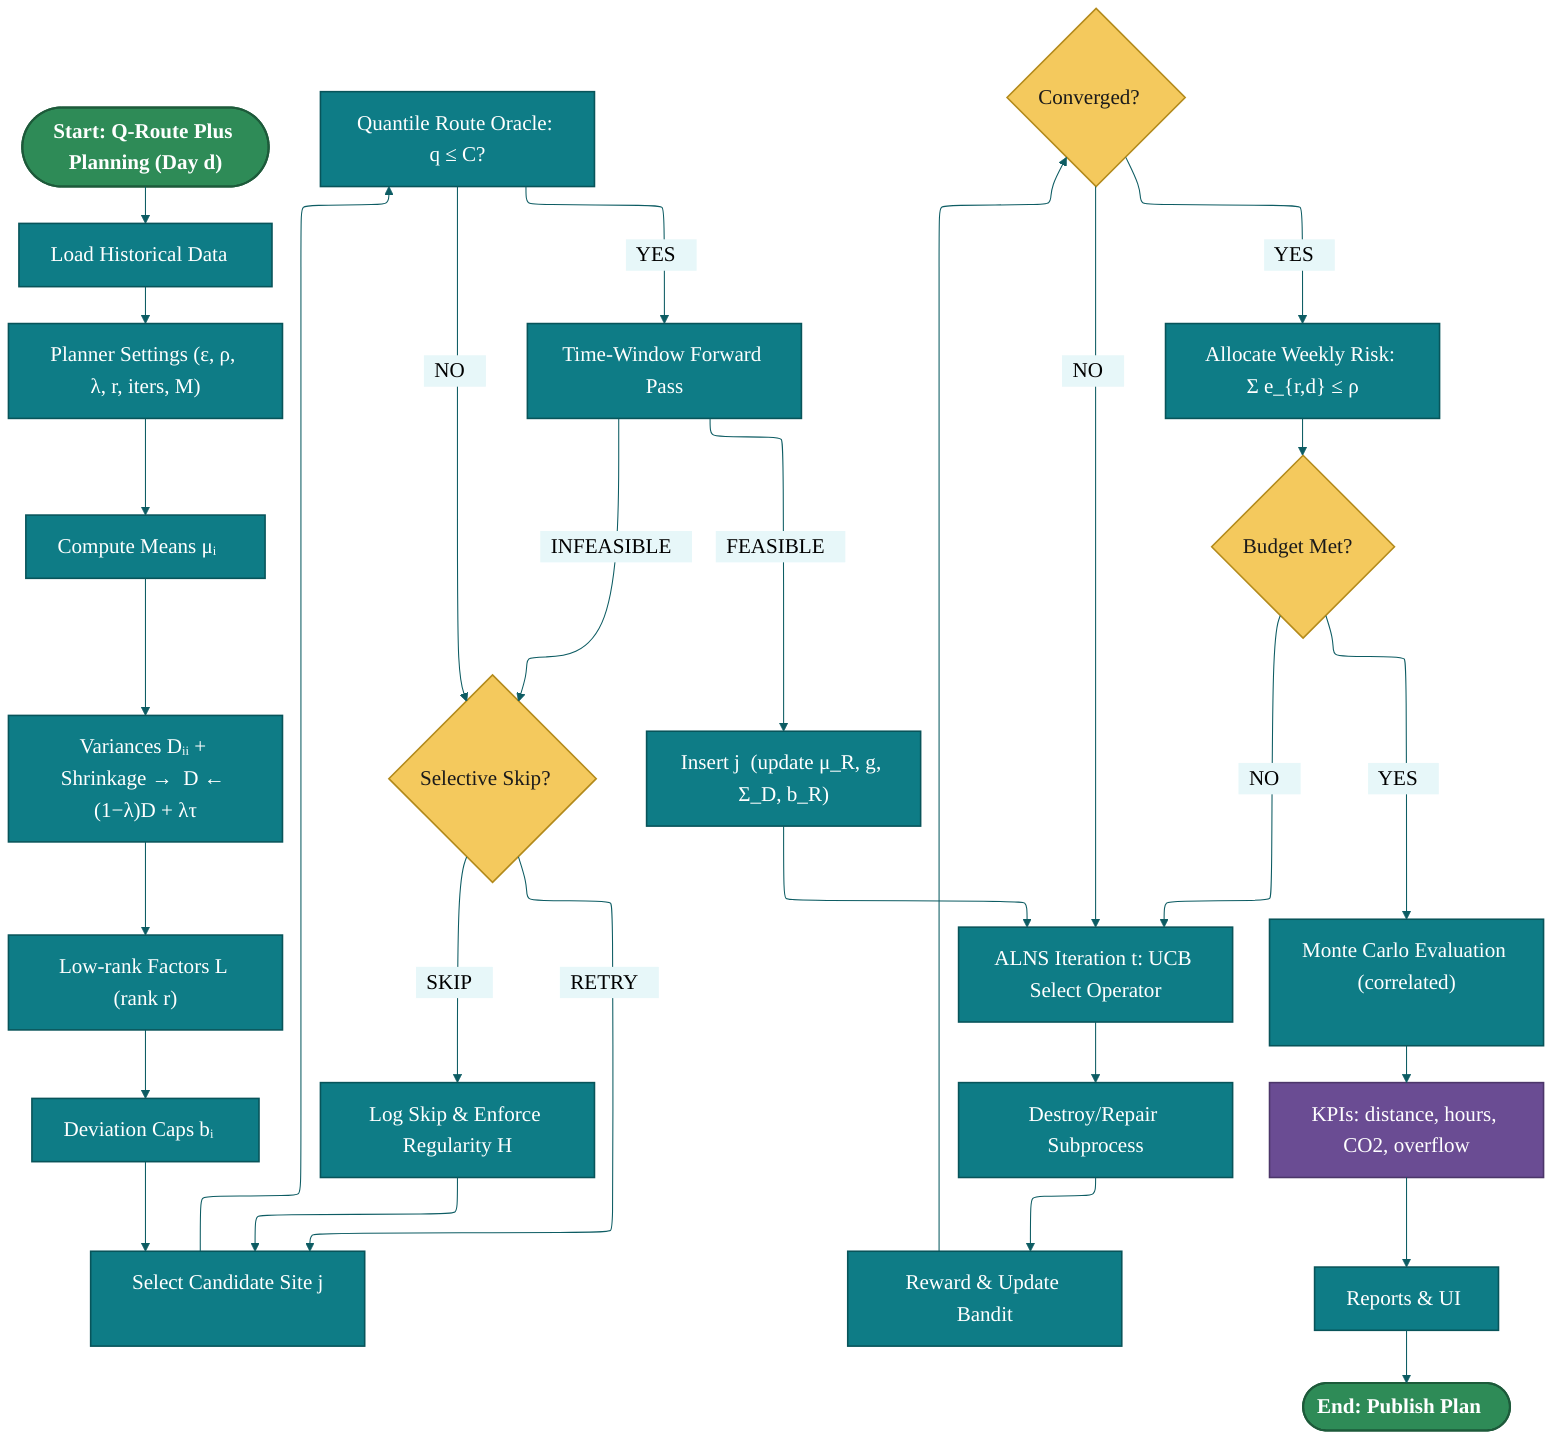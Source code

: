 ---
config:
  layout: elk
  theme: forest
  themeVariables:
    fontSize: 20px
    fontFamily: ''
    primaryColor: '#0E7C86'
    primaryTextColor: '#ffffff'
    primaryBorderColor: '#08545A'
    secondaryColor: '#084C61'
    tertiaryColor: '#226B80'
    lineColor: '#0D5C63'
    clusterBkg: '#E7F7F9'
    clusterBorder: '#93D6DE'
    edgeLabelBackground: '#E7F7F9'
---
flowchart TD
    A1(["Start: Q-Route Plus Planning (Day d)"]) --> A2["Load Historical Data"]
    A2 --> A3["Planner Settings (ε, ρ, λ, r, iters, M)"]
    A3 --> B1["Compute Means μᵢ"]
    B1 --> B2["Variances Dᵢᵢ + Shrinkage →  D ← (1−λ)D + λτ"]
    B2 --> B3["Low-rank Factors L (rank r)"]
    B3 --> B4["Deviation Caps bᵢ"]
    B4 --> C1["Select Candidate Site j"]
    C1 --> C2["Quantile Route Oracle: q ≤ C?"]
    C2 -- &nbsp YES &nbsp &nbsp --> C4["Time-Window Forward Pass"]
    C2 -- &nbsp NO &nbsp &nbsp --> C7{"Selective Skip?"}
    C4 -- &nbsp FEASIBLE &nbsp &nbsp --> C6["Insert j  (update μ_R, g, Σ_D, b_R)"]
    C4 -- &nbsp INFEASIBLE &nbsp &nbsp --> C7
    C7 --  &nbsp SKIP &nbsp &nbsp  --> C8["Log Skip & Enforce Regularity H"]
    C7 -- &nbsp RETRY &nbsp &nbsp --> C1
    C8 --> C1
    C6 --> D1["ALNS Iteration t: UCB Select Operator"]
    D1 --> D2["Destroy/Repair Subprocess"]
    D2 --> D3["Reward & Update Bandit"]
    D3 --> D4{"Converged?"}
    D4 -- &nbsp NO &nbsp &nbsp --> D1
    D4 -- &nbsp YES &nbsp &nbsp --> E1["Allocate Weekly Risk: Σ e_{r,d} ≤ ρ"]
    E1 --> E2{"Budget Met?"}
    E2 -- &nbsp NO &nbsp &nbsp  --> D1
    E2 -- &nbsp YES &nbsp &nbsp --> E3["Monte Carlo Evaluation (correlated)"]
    E3 --> E4["KPIs: distance, hours, CO2, overflow"]
    E4 --> E5["Reports & UI"]
    E5 --> F1(["End: Publish Plan"])
     A1:::start
     A2:::proc
     A3:::proc
     B1:::proc
     B2:::proc
     B3:::proc
     B4:::proc
     C1:::proc
     C2:::proc
     C4:::proc
     C7:::decision
     C6:::proc
     C8:::proc
     D1:::io
     D1:::proc
     D2:::proc
     D3:::proc
     D4:::decision
     E1:::proc
     E2:::decision
     E3:::proc
     E4:::kpi
     E5:::proc
     F1:::endd
    classDef start fill:#2E8B57,stroke:#1D5A3A,stroke-width:2px,color:#fff,font-weight:bold
    classDef endd fill:#2E8B57,stroke:#1D5A3A,stroke-width:2px,color:#fff,font-weight:bold
    classDef proc fill:#0E7C86,stroke:#08545A,stroke-width:1.5px,color:#fff
    classDef decision fill:#F4C95D,stroke:#B38A1B,stroke-width:1.5px,color:#1a1a1a
    classDef io fill:#2F9E44,stroke:#1F6E2F,stroke-width:1.5px,color:#fff
    classDef kpi fill:#6A4C93,stroke:#4C366A,stroke-width:1.5px,color:#fff
    classDef report fill:#345995,stroke:#274571,stroke-width:1.5px,color:#fff
